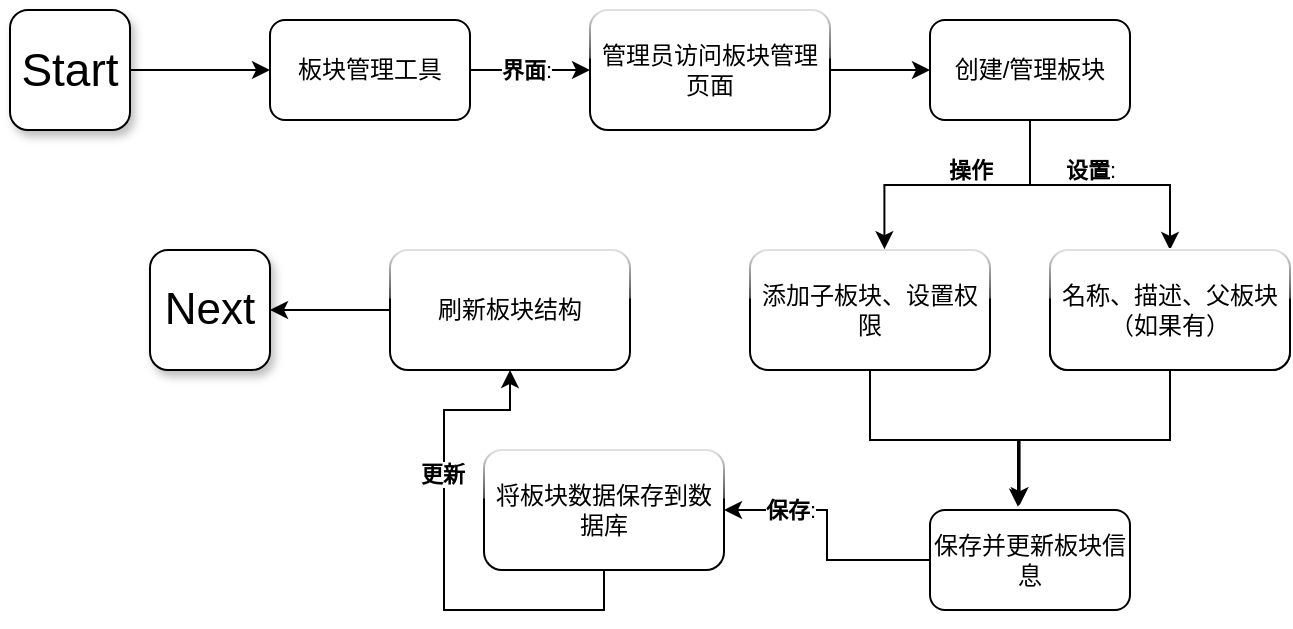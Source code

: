<mxfile version="24.7.7">
  <diagram name="第 1 页" id="Mxlg9R-_DanIa_SPwrr2">
    <mxGraphModel dx="1804" dy="1762" grid="1" gridSize="10" guides="1" tooltips="1" connect="1" arrows="1" fold="1" page="1" pageScale="1" pageWidth="827" pageHeight="1169" math="0" shadow="0">
      <root>
        <mxCell id="0" />
        <mxCell id="1" parent="0" />
        <mxCell id="HeMSonpPW7Ne78LdU7Pu-18" value="" style="edgeStyle=orthogonalEdgeStyle;rounded=0;orthogonalLoop=1;jettySize=auto;html=1;" edge="1" parent="1" source="HeMSonpPW7Ne78LdU7Pu-15" target="HeMSonpPW7Ne78LdU7Pu-16">
          <mxGeometry relative="1" as="geometry" />
        </mxCell>
        <mxCell id="HeMSonpPW7Ne78LdU7Pu-15" value="&lt;font style=&quot;font-size: 23px;&quot;&gt;Start&lt;/font&gt;" style="whiteSpace=wrap;html=1;aspect=fixed;rounded=1;shadow=1;" vertex="1" parent="1">
          <mxGeometry x="-710" y="-1120" width="60" height="60" as="geometry" />
        </mxCell>
        <mxCell id="HeMSonpPW7Ne78LdU7Pu-19" value="" style="edgeStyle=orthogonalEdgeStyle;rounded=0;orthogonalLoop=1;jettySize=auto;html=1;" edge="1" parent="1" source="HeMSonpPW7Ne78LdU7Pu-16" target="HeMSonpPW7Ne78LdU7Pu-17">
          <mxGeometry relative="1" as="geometry" />
        </mxCell>
        <mxCell id="HeMSonpPW7Ne78LdU7Pu-20" value="&lt;strong&gt;界面&lt;/strong&gt;:" style="edgeLabel;html=1;align=center;verticalAlign=middle;resizable=0;points=[];" vertex="1" connectable="0" parent="HeMSonpPW7Ne78LdU7Pu-19">
          <mxGeometry x="-0.067" relative="1" as="geometry">
            <mxPoint as="offset" />
          </mxGeometry>
        </mxCell>
        <mxCell id="HeMSonpPW7Ne78LdU7Pu-16" value="板块管理工具" style="rounded=1;whiteSpace=wrap;html=1;" vertex="1" parent="1">
          <mxGeometry x="-580" y="-1115" width="100" height="50" as="geometry" />
        </mxCell>
        <mxCell id="HeMSonpPW7Ne78LdU7Pu-22" value="" style="edgeStyle=orthogonalEdgeStyle;rounded=0;orthogonalLoop=1;jettySize=auto;html=1;" edge="1" parent="1" source="HeMSonpPW7Ne78LdU7Pu-17" target="HeMSonpPW7Ne78LdU7Pu-21">
          <mxGeometry relative="1" as="geometry" />
        </mxCell>
        <mxCell id="HeMSonpPW7Ne78LdU7Pu-17" value="管理员访问板块管理页面" style="rounded=1;whiteSpace=wrap;html=1;shadow=0;glass=1;" vertex="1" parent="1">
          <mxGeometry x="-420" y="-1120" width="120" height="60" as="geometry" />
        </mxCell>
        <mxCell id="HeMSonpPW7Ne78LdU7Pu-27" style="edgeStyle=orthogonalEdgeStyle;rounded=0;orthogonalLoop=1;jettySize=auto;html=1;" edge="1" parent="1" source="HeMSonpPW7Ne78LdU7Pu-21" target="HeMSonpPW7Ne78LdU7Pu-25">
          <mxGeometry relative="1" as="geometry" />
        </mxCell>
        <mxCell id="HeMSonpPW7Ne78LdU7Pu-29" value="&lt;strong&gt;设置&lt;/strong&gt;:" style="edgeLabel;html=1;align=center;verticalAlign=middle;resizable=0;points=[];" vertex="1" connectable="0" parent="HeMSonpPW7Ne78LdU7Pu-27">
          <mxGeometry x="0.015" relative="1" as="geometry">
            <mxPoint x="-6" y="-8" as="offset" />
          </mxGeometry>
        </mxCell>
        <mxCell id="HeMSonpPW7Ne78LdU7Pu-21" value="创建/管理板块" style="rounded=1;whiteSpace=wrap;html=1;" vertex="1" parent="1">
          <mxGeometry x="-250" y="-1115" width="100" height="50" as="geometry" />
        </mxCell>
        <mxCell id="HeMSonpPW7Ne78LdU7Pu-24" value="添加子板块、设置权限" style="rounded=1;whiteSpace=wrap;html=1;shadow=0;glass=1;" vertex="1" parent="1">
          <mxGeometry x="-340" y="-1000" width="120" height="60" as="geometry" />
        </mxCell>
        <mxCell id="HeMSonpPW7Ne78LdU7Pu-25" value="名称、描述、父板块（如果有）" style="rounded=1;whiteSpace=wrap;html=1;shadow=0;glass=1;" vertex="1" parent="1">
          <mxGeometry x="-190" y="-1000" width="120" height="60" as="geometry" />
        </mxCell>
        <mxCell id="HeMSonpPW7Ne78LdU7Pu-26" style="edgeStyle=orthogonalEdgeStyle;rounded=0;orthogonalLoop=1;jettySize=auto;html=1;entryX=0.56;entryY=-0.007;entryDx=0;entryDy=0;entryPerimeter=0;" edge="1" parent="1" source="HeMSonpPW7Ne78LdU7Pu-21" target="HeMSonpPW7Ne78LdU7Pu-24">
          <mxGeometry relative="1" as="geometry" />
        </mxCell>
        <mxCell id="HeMSonpPW7Ne78LdU7Pu-28" value="&lt;strong&gt;操作&lt;/strong&gt;" style="edgeLabel;html=1;align=center;verticalAlign=middle;resizable=0;points=[];" vertex="1" connectable="0" parent="HeMSonpPW7Ne78LdU7Pu-26">
          <mxGeometry x="0.056" y="-3" relative="1" as="geometry">
            <mxPoint x="10" y="-5" as="offset" />
          </mxGeometry>
        </mxCell>
        <mxCell id="HeMSonpPW7Ne78LdU7Pu-38" style="edgeStyle=orthogonalEdgeStyle;rounded=0;orthogonalLoop=1;jettySize=auto;html=1;entryX=1;entryY=0.5;entryDx=0;entryDy=0;" edge="1" parent="1" source="HeMSonpPW7Ne78LdU7Pu-30" target="HeMSonpPW7Ne78LdU7Pu-35">
          <mxGeometry relative="1" as="geometry" />
        </mxCell>
        <mxCell id="HeMSonpPW7Ne78LdU7Pu-42" value="&lt;strong&gt;保存&lt;/strong&gt;:" style="edgeLabel;html=1;align=center;verticalAlign=middle;resizable=0;points=[];" vertex="1" connectable="0" parent="HeMSonpPW7Ne78LdU7Pu-38">
          <mxGeometry x="0.372" y="-1" relative="1" as="geometry">
            <mxPoint x="-7" y="1" as="offset" />
          </mxGeometry>
        </mxCell>
        <mxCell id="HeMSonpPW7Ne78LdU7Pu-30" value="保存并更新板块信息" style="rounded=1;whiteSpace=wrap;html=1;" vertex="1" parent="1">
          <mxGeometry x="-250" y="-870" width="100" height="50" as="geometry" />
        </mxCell>
        <mxCell id="HeMSonpPW7Ne78LdU7Pu-31" style="edgeStyle=orthogonalEdgeStyle;rounded=0;orthogonalLoop=1;jettySize=auto;html=1;entryX=0.448;entryY=-0.048;entryDx=0;entryDy=0;entryPerimeter=0;" edge="1" parent="1" source="HeMSonpPW7Ne78LdU7Pu-24" target="HeMSonpPW7Ne78LdU7Pu-30">
          <mxGeometry relative="1" as="geometry" />
        </mxCell>
        <mxCell id="HeMSonpPW7Ne78LdU7Pu-34" style="edgeStyle=orthogonalEdgeStyle;rounded=0;orthogonalLoop=1;jettySize=auto;html=1;entryX=0.44;entryY=-0.032;entryDx=0;entryDy=0;entryPerimeter=0;" edge="1" parent="1" source="HeMSonpPW7Ne78LdU7Pu-25" target="HeMSonpPW7Ne78LdU7Pu-30">
          <mxGeometry relative="1" as="geometry" />
        </mxCell>
        <mxCell id="HeMSonpPW7Ne78LdU7Pu-40" style="edgeStyle=orthogonalEdgeStyle;rounded=0;orthogonalLoop=1;jettySize=auto;html=1;exitX=0.5;exitY=1;exitDx=0;exitDy=0;entryX=0.5;entryY=1;entryDx=0;entryDy=0;" edge="1" parent="1" source="HeMSonpPW7Ne78LdU7Pu-35" target="HeMSonpPW7Ne78LdU7Pu-37">
          <mxGeometry relative="1" as="geometry" />
        </mxCell>
        <mxCell id="HeMSonpPW7Ne78LdU7Pu-43" value="&lt;strong&gt;更新&lt;/strong&gt;" style="edgeLabel;html=1;align=center;verticalAlign=middle;resizable=0;points=[];" vertex="1" connectable="0" parent="HeMSonpPW7Ne78LdU7Pu-40">
          <mxGeometry x="0.33" y="1" relative="1" as="geometry">
            <mxPoint as="offset" />
          </mxGeometry>
        </mxCell>
        <mxCell id="HeMSonpPW7Ne78LdU7Pu-35" value="将板块数据保存到数据库" style="rounded=1;whiteSpace=wrap;html=1;shadow=0;glass=1;" vertex="1" parent="1">
          <mxGeometry x="-473" y="-900" width="120" height="60" as="geometry" />
        </mxCell>
        <mxCell id="HeMSonpPW7Ne78LdU7Pu-36" value="名称、描述、父板块（如果有）" style="rounded=1;whiteSpace=wrap;html=1;shadow=0;glass=1;" vertex="1" parent="1">
          <mxGeometry x="-190" y="-1000" width="120" height="60" as="geometry" />
        </mxCell>
        <mxCell id="HeMSonpPW7Ne78LdU7Pu-47" value="" style="edgeStyle=orthogonalEdgeStyle;rounded=0;orthogonalLoop=1;jettySize=auto;html=1;" edge="1" parent="1" source="HeMSonpPW7Ne78LdU7Pu-37" target="HeMSonpPW7Ne78LdU7Pu-46">
          <mxGeometry relative="1" as="geometry" />
        </mxCell>
        <mxCell id="HeMSonpPW7Ne78LdU7Pu-37" value="刷新板块结构" style="rounded=1;whiteSpace=wrap;html=1;shadow=0;glass=1;" vertex="1" parent="1">
          <mxGeometry x="-520" y="-1000" width="120" height="60" as="geometry" />
        </mxCell>
        <mxCell id="HeMSonpPW7Ne78LdU7Pu-46" value="&lt;font style=&quot;font-size: 22px;&quot;&gt;Next&lt;/font&gt;" style="whiteSpace=wrap;html=1;aspect=fixed;rounded=1;shadow=1;" vertex="1" parent="1">
          <mxGeometry x="-640" y="-1000" width="60" height="60" as="geometry" />
        </mxCell>
      </root>
    </mxGraphModel>
  </diagram>
</mxfile>
